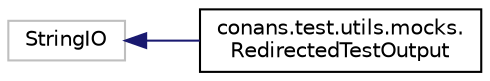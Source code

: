 digraph "Graphical Class Hierarchy"
{
 // LATEX_PDF_SIZE
  edge [fontname="Helvetica",fontsize="10",labelfontname="Helvetica",labelfontsize="10"];
  node [fontname="Helvetica",fontsize="10",shape=record];
  rankdir="LR";
  Node3677 [label="StringIO",height=0.2,width=0.4,color="grey75", fillcolor="white", style="filled",tooltip=" "];
  Node3677 -> Node0 [dir="back",color="midnightblue",fontsize="10",style="solid",fontname="Helvetica"];
  Node0 [label="conans.test.utils.mocks.\lRedirectedTestOutput",height=0.2,width=0.4,color="black", fillcolor="white", style="filled",URL="$classconans_1_1test_1_1utils_1_1mocks_1_1RedirectedTestOutput.html",tooltip=" "];
}

